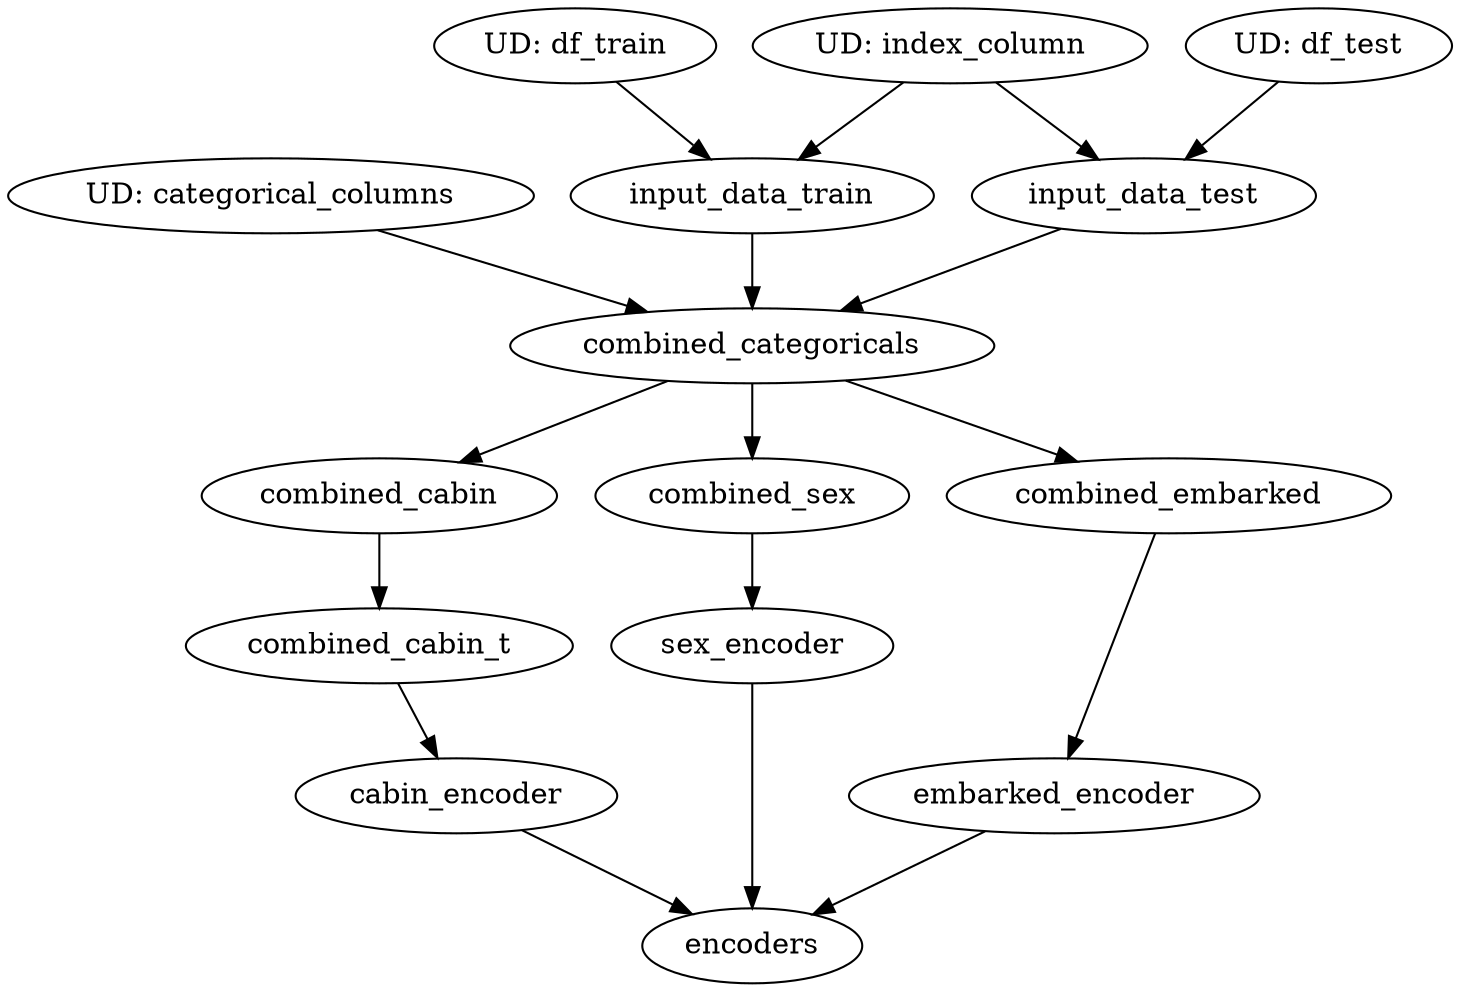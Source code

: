 // Dependency Graph
digraph {
	cabin_encoder [label=cabin_encoder]
	encoders [label=encoders]
	combined_cabin [label=combined_cabin]
	combined_cabin_t [label=combined_cabin_t]
	combined_categoricals [label=combined_categoricals]
	df_train [label=df_train]
	embarked_encoder [label=embarked_encoder]
	combined_sex [label=combined_sex]
	df_test [label=df_test]
	sex_encoder [label=sex_encoder]
	categorical_columns [label=categorical_columns]
	input_data_train [label=input_data_train]
	combined_embarked [label=combined_embarked]
	input_data_test [label=input_data_test]
	index_column [label=index_column]
	df_train [label="UD: df_train"]
	categorical_columns [label="UD: categorical_columns"]
	df_test [label="UD: df_test"]
	index_column [label="UD: index_column"]
	combined_cabin_t -> cabin_encoder
	cabin_encoder -> encoders
	sex_encoder -> encoders
	embarked_encoder -> encoders
	combined_categoricals -> combined_cabin
	combined_cabin -> combined_cabin_t
	input_data_train -> combined_categoricals
	input_data_test -> combined_categoricals
	categorical_columns -> combined_categoricals
	combined_embarked -> embarked_encoder
	combined_categoricals -> combined_sex
	combined_sex -> sex_encoder
	df_train -> input_data_train
	index_column -> input_data_train
	combined_categoricals -> combined_embarked
	df_test -> input_data_test
	index_column -> input_data_test
}

